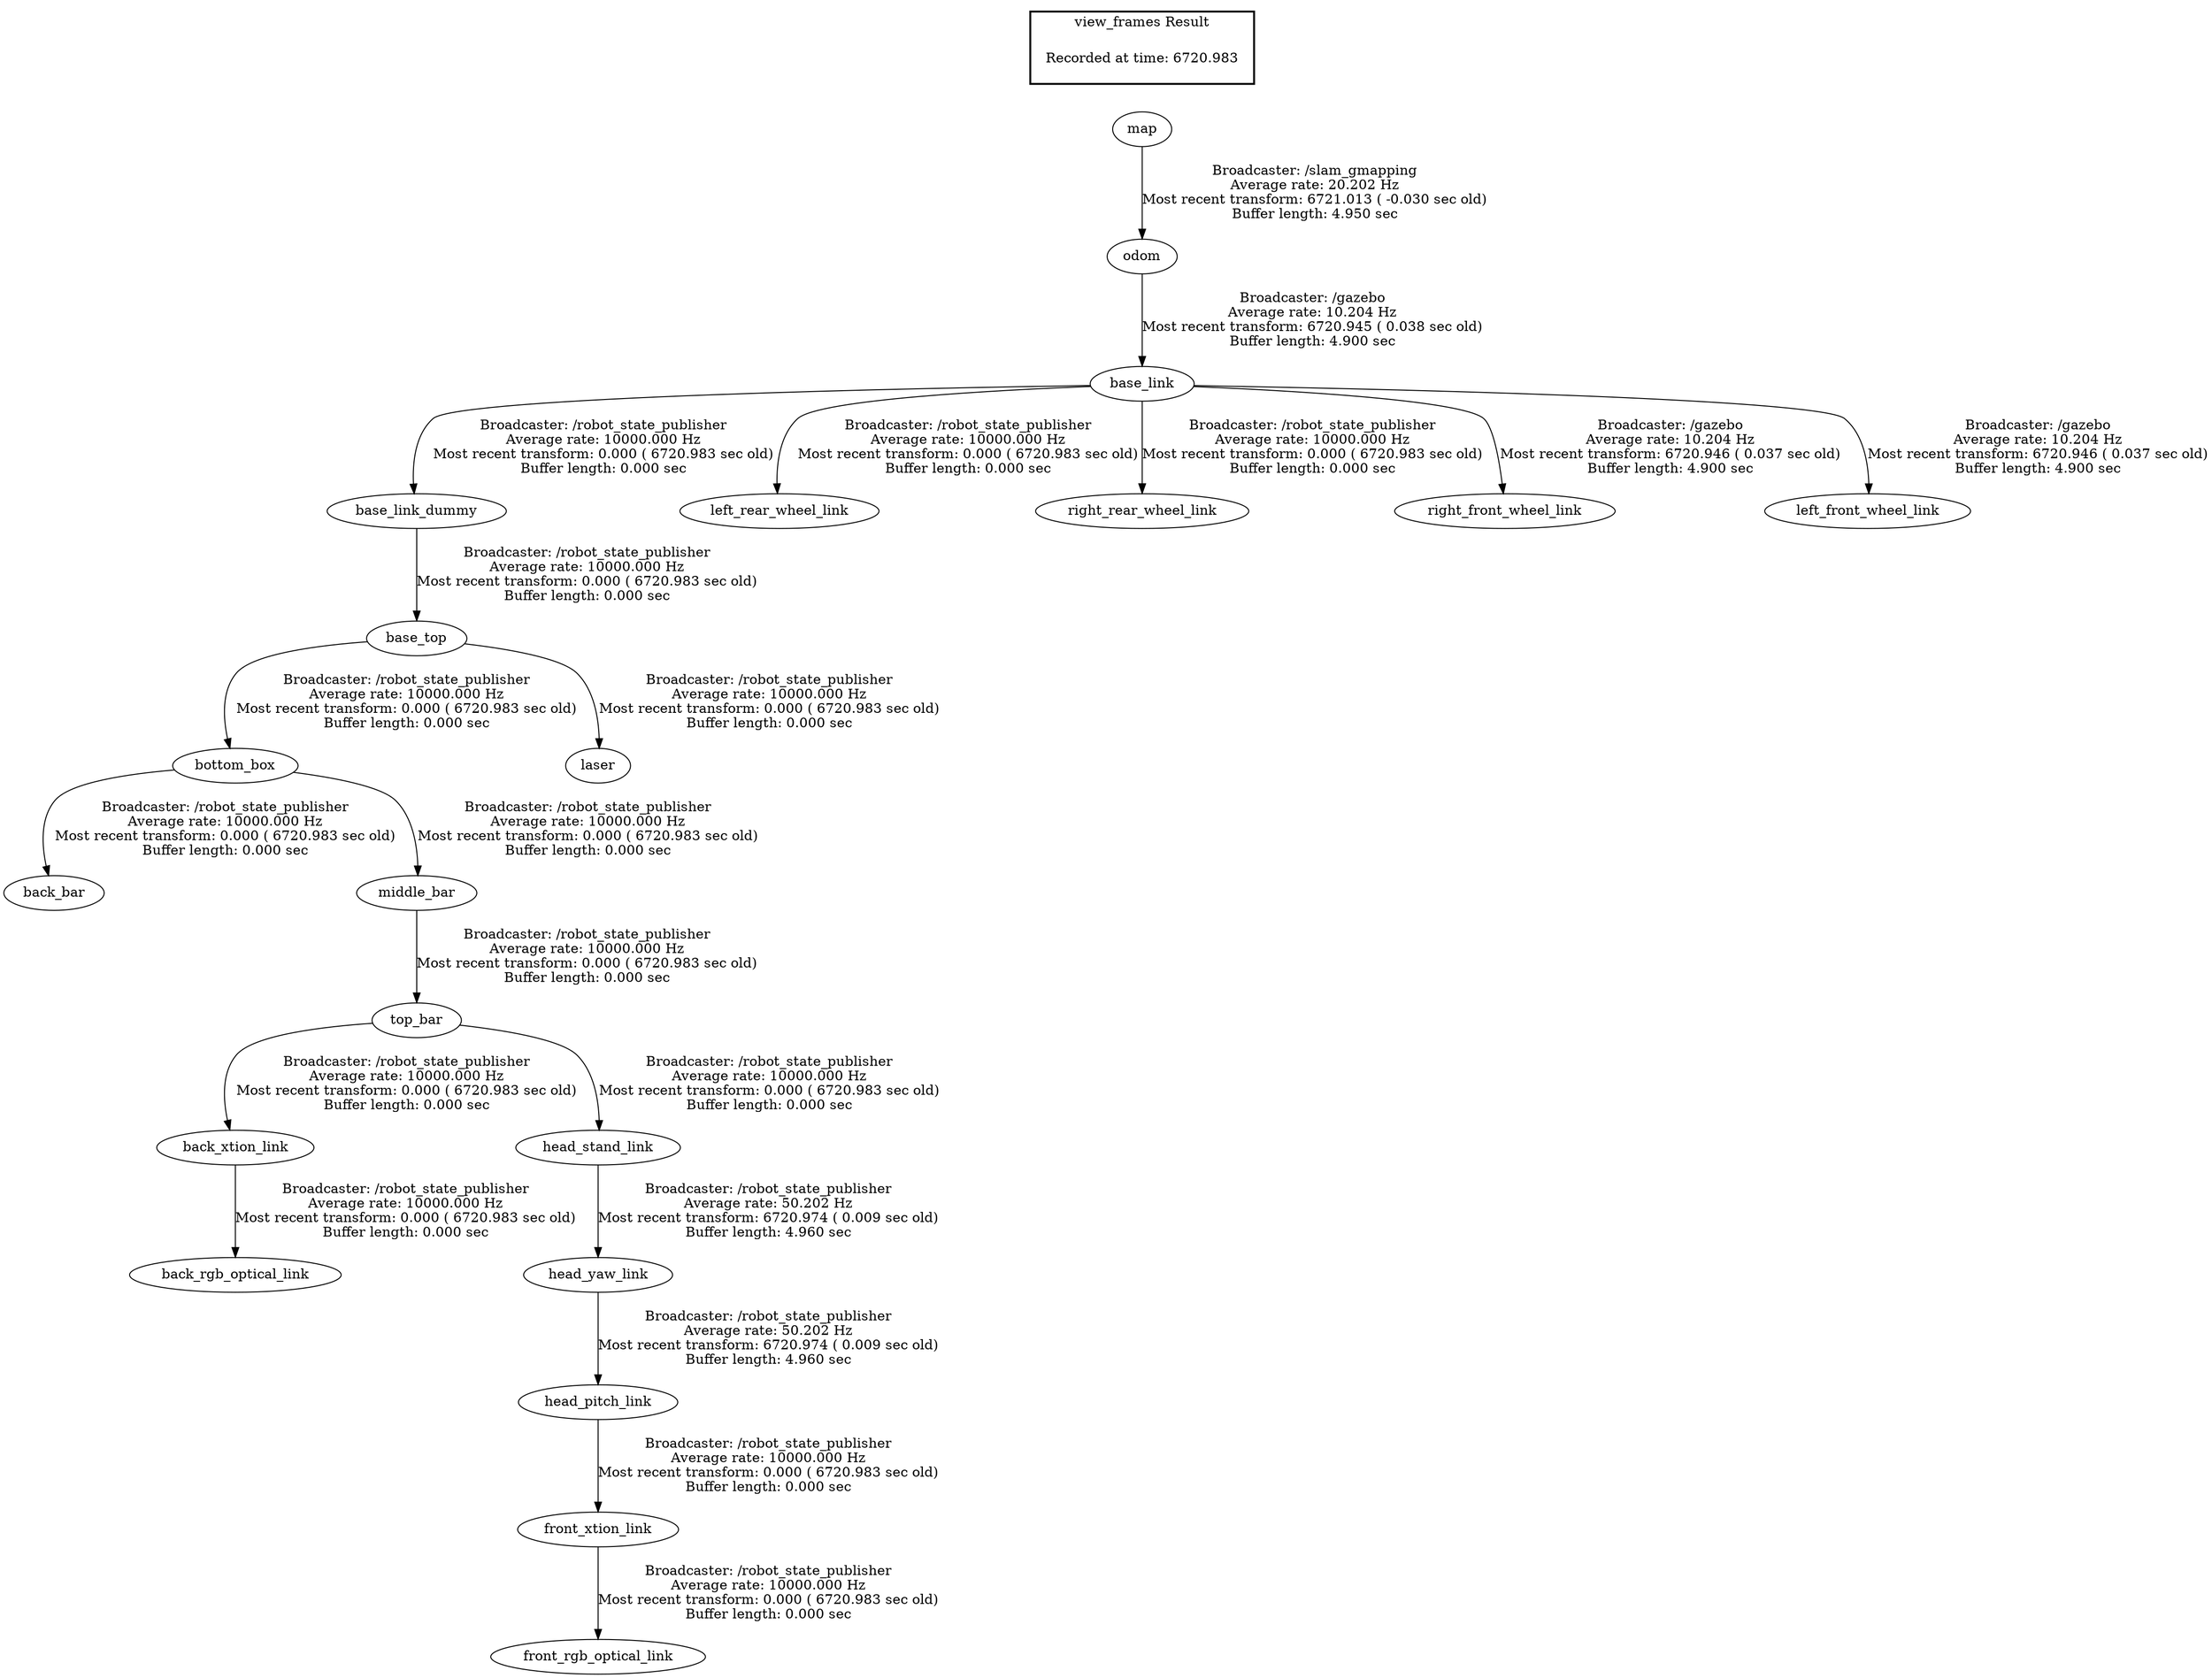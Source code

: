 digraph G {
"back_xtion_link" -> "back_rgb_optical_link"[label="Broadcaster: /robot_state_publisher\nAverage rate: 10000.000 Hz\nMost recent transform: 0.000 ( 6720.983 sec old)\nBuffer length: 0.000 sec\n"];
"top_bar" -> "back_xtion_link"[label="Broadcaster: /robot_state_publisher\nAverage rate: 10000.000 Hz\nMost recent transform: 0.000 ( 6720.983 sec old)\nBuffer length: 0.000 sec\n"];
"base_link" -> "base_link_dummy"[label="Broadcaster: /robot_state_publisher\nAverage rate: 10000.000 Hz\nMost recent transform: 0.000 ( 6720.983 sec old)\nBuffer length: 0.000 sec\n"];
"odom" -> "base_link"[label="Broadcaster: /gazebo\nAverage rate: 10.204 Hz\nMost recent transform: 6720.945 ( 0.038 sec old)\nBuffer length: 4.900 sec\n"];
"base_top" -> "bottom_box"[label="Broadcaster: /robot_state_publisher\nAverage rate: 10000.000 Hz\nMost recent transform: 0.000 ( 6720.983 sec old)\nBuffer length: 0.000 sec\n"];
"base_link_dummy" -> "base_top"[label="Broadcaster: /robot_state_publisher\nAverage rate: 10000.000 Hz\nMost recent transform: 0.000 ( 6720.983 sec old)\nBuffer length: 0.000 sec\n"];
"base_top" -> "laser"[label="Broadcaster: /robot_state_publisher\nAverage rate: 10000.000 Hz\nMost recent transform: 0.000 ( 6720.983 sec old)\nBuffer length: 0.000 sec\n"];
"bottom_box" -> "back_bar"[label="Broadcaster: /robot_state_publisher\nAverage rate: 10000.000 Hz\nMost recent transform: 0.000 ( 6720.983 sec old)\nBuffer length: 0.000 sec\n"];
"bottom_box" -> "middle_bar"[label="Broadcaster: /robot_state_publisher\nAverage rate: 10000.000 Hz\nMost recent transform: 0.000 ( 6720.983 sec old)\nBuffer length: 0.000 sec\n"];
"front_xtion_link" -> "front_rgb_optical_link"[label="Broadcaster: /robot_state_publisher\nAverage rate: 10000.000 Hz\nMost recent transform: 0.000 ( 6720.983 sec old)\nBuffer length: 0.000 sec\n"];
"head_pitch_link" -> "front_xtion_link"[label="Broadcaster: /robot_state_publisher\nAverage rate: 10000.000 Hz\nMost recent transform: 0.000 ( 6720.983 sec old)\nBuffer length: 0.000 sec\n"];
"head_yaw_link" -> "head_pitch_link"[label="Broadcaster: /robot_state_publisher\nAverage rate: 50.202 Hz\nMost recent transform: 6720.974 ( 0.009 sec old)\nBuffer length: 4.960 sec\n"];
"top_bar" -> "head_stand_link"[label="Broadcaster: /robot_state_publisher\nAverage rate: 10000.000 Hz\nMost recent transform: 0.000 ( 6720.983 sec old)\nBuffer length: 0.000 sec\n"];
"middle_bar" -> "top_bar"[label="Broadcaster: /robot_state_publisher\nAverage rate: 10000.000 Hz\nMost recent transform: 0.000 ( 6720.983 sec old)\nBuffer length: 0.000 sec\n"];
"base_link" -> "left_rear_wheel_link"[label="Broadcaster: /robot_state_publisher\nAverage rate: 10000.000 Hz\nMost recent transform: 0.000 ( 6720.983 sec old)\nBuffer length: 0.000 sec\n"];
"base_link" -> "right_rear_wheel_link"[label="Broadcaster: /robot_state_publisher\nAverage rate: 10000.000 Hz\nMost recent transform: 0.000 ( 6720.983 sec old)\nBuffer length: 0.000 sec\n"];
"map" -> "odom"[label="Broadcaster: /slam_gmapping\nAverage rate: 20.202 Hz\nMost recent transform: 6721.013 ( -0.030 sec old)\nBuffer length: 4.950 sec\n"];
"head_stand_link" -> "head_yaw_link"[label="Broadcaster: /robot_state_publisher\nAverage rate: 50.202 Hz\nMost recent transform: 6720.974 ( 0.009 sec old)\nBuffer length: 4.960 sec\n"];
"base_link" -> "right_front_wheel_link"[label="Broadcaster: /gazebo\nAverage rate: 10.204 Hz\nMost recent transform: 6720.946 ( 0.037 sec old)\nBuffer length: 4.900 sec\n"];
"base_link" -> "left_front_wheel_link"[label="Broadcaster: /gazebo\nAverage rate: 10.204 Hz\nMost recent transform: 6720.946 ( 0.037 sec old)\nBuffer length: 4.900 sec\n"];
edge [style=invis];
 subgraph cluster_legend { style=bold; color=black; label ="view_frames Result";
"Recorded at time: 6720.983"[ shape=plaintext ] ;
 }->"map";
}